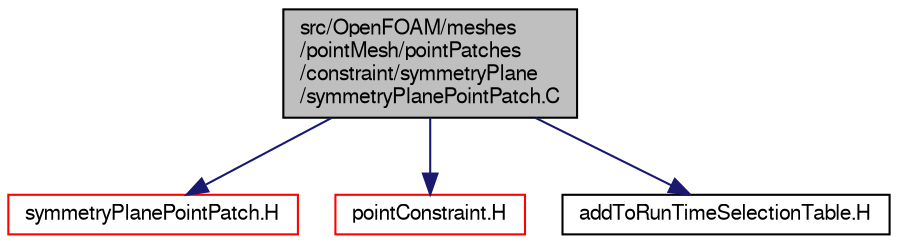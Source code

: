 digraph "src/OpenFOAM/meshes/pointMesh/pointPatches/constraint/symmetryPlane/symmetryPlanePointPatch.C"
{
  bgcolor="transparent";
  edge [fontname="FreeSans",fontsize="10",labelfontname="FreeSans",labelfontsize="10"];
  node [fontname="FreeSans",fontsize="10",shape=record];
  Node0 [label="src/OpenFOAM/meshes\l/pointMesh/pointPatches\l/constraint/symmetryPlane\l/symmetryPlanePointPatch.C",height=0.2,width=0.4,color="black", fillcolor="grey75", style="filled", fontcolor="black"];
  Node0 -> Node1 [color="midnightblue",fontsize="10",style="solid",fontname="FreeSans"];
  Node1 [label="symmetryPlanePointPatch.H",height=0.2,width=0.4,color="red",URL="$a11480.html"];
  Node0 -> Node156 [color="midnightblue",fontsize="10",style="solid",fontname="FreeSans"];
  Node156 [label="pointConstraint.H",height=0.2,width=0.4,color="red",URL="$a10139.html"];
  Node0 -> Node161 [color="midnightblue",fontsize="10",style="solid",fontname="FreeSans"];
  Node161 [label="addToRunTimeSelectionTable.H",height=0.2,width=0.4,color="black",URL="$a09263.html",tooltip="Macros for easy insertion into run-time selection tables. "];
}
